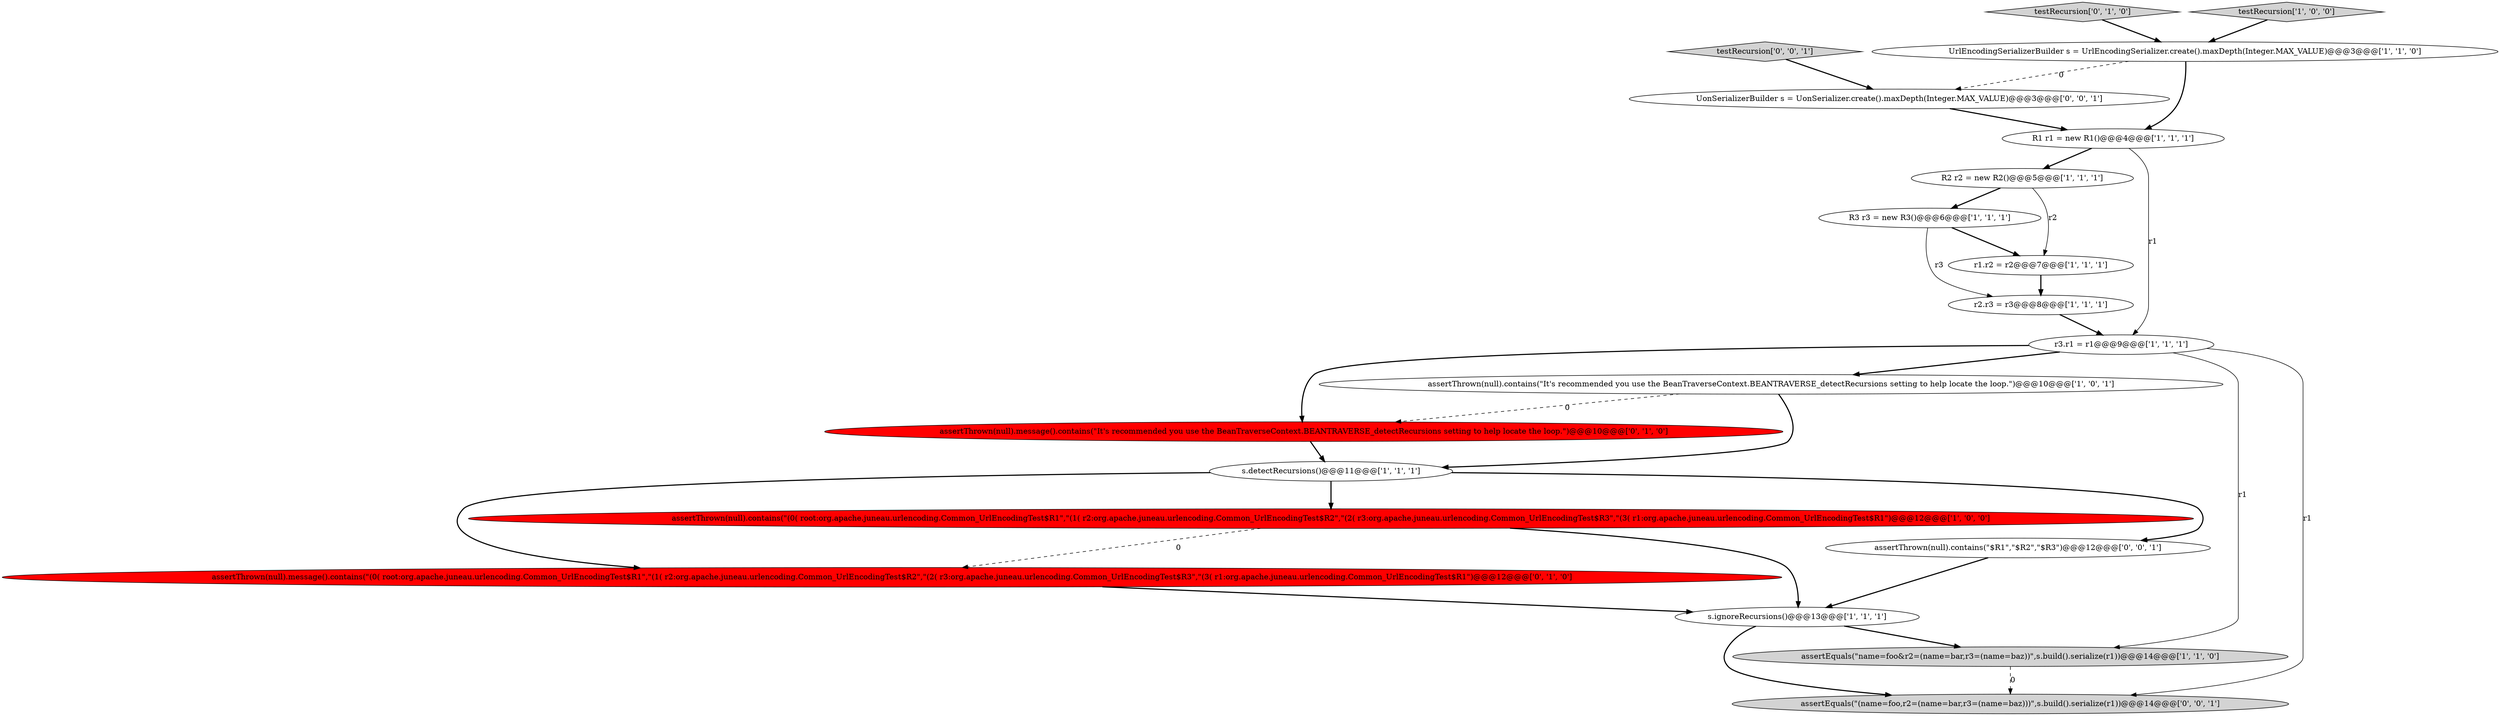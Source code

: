 digraph {
14 [style = filled, label = "assertThrown(null).message().contains(\"It's recommended you use the BeanTraverseContext.BEANTRAVERSE_detectRecursions setting to help locate the loop.\")@@@10@@@['0', '1', '0']", fillcolor = red, shape = ellipse image = "AAA1AAABBB2BBB"];
0 [style = filled, label = "assertThrown(null).contains(\"It's recommended you use the BeanTraverseContext.BEANTRAVERSE_detectRecursions setting to help locate the loop.\")@@@10@@@['1', '0', '1']", fillcolor = white, shape = ellipse image = "AAA0AAABBB1BBB"];
5 [style = filled, label = "UrlEncodingSerializerBuilder s = UrlEncodingSerializer.create().maxDepth(Integer.MAX_VALUE)@@@3@@@['1', '1', '0']", fillcolor = white, shape = ellipse image = "AAA0AAABBB1BBB"];
13 [style = filled, label = "testRecursion['0', '1', '0']", fillcolor = lightgray, shape = diamond image = "AAA0AAABBB2BBB"];
11 [style = filled, label = "r1.r2 = r2@@@7@@@['1', '1', '1']", fillcolor = white, shape = ellipse image = "AAA0AAABBB1BBB"];
12 [style = filled, label = "assertEquals(\"name=foo&r2=(name=bar,r3=(name=baz))\",s.build().serialize(r1))@@@14@@@['1', '1', '0']", fillcolor = lightgray, shape = ellipse image = "AAA0AAABBB1BBB"];
1 [style = filled, label = "R2 r2 = new R2()@@@5@@@['1', '1', '1']", fillcolor = white, shape = ellipse image = "AAA0AAABBB1BBB"];
7 [style = filled, label = "R3 r3 = new R3()@@@6@@@['1', '1', '1']", fillcolor = white, shape = ellipse image = "AAA0AAABBB1BBB"];
6 [style = filled, label = "s.ignoreRecursions()@@@13@@@['1', '1', '1']", fillcolor = white, shape = ellipse image = "AAA0AAABBB1BBB"];
2 [style = filled, label = "s.detectRecursions()@@@11@@@['1', '1', '1']", fillcolor = white, shape = ellipse image = "AAA0AAABBB1BBB"];
8 [style = filled, label = "r3.r1 = r1@@@9@@@['1', '1', '1']", fillcolor = white, shape = ellipse image = "AAA0AAABBB1BBB"];
4 [style = filled, label = "R1 r1 = new R1()@@@4@@@['1', '1', '1']", fillcolor = white, shape = ellipse image = "AAA0AAABBB1BBB"];
9 [style = filled, label = "assertThrown(null).contains(\"(0( root:org.apache.juneau.urlencoding.Common_UrlEncodingTest$R1\",\"(1( r2:org.apache.juneau.urlencoding.Common_UrlEncodingTest$R2\",\"(2( r3:org.apache.juneau.urlencoding.Common_UrlEncodingTest$R3\",\"(3( r1:org.apache.juneau.urlencoding.Common_UrlEncodingTest$R1\")@@@12@@@['1', '0', '0']", fillcolor = red, shape = ellipse image = "AAA1AAABBB1BBB"];
19 [style = filled, label = "testRecursion['0', '0', '1']", fillcolor = lightgray, shape = diamond image = "AAA0AAABBB3BBB"];
17 [style = filled, label = "assertThrown(null).contains(\"$R1\",\"$R2\",\"$R3\")@@@12@@@['0', '0', '1']", fillcolor = white, shape = ellipse image = "AAA0AAABBB3BBB"];
18 [style = filled, label = "assertEquals(\"(name=foo,r2=(name=bar,r3=(name=baz)))\",s.build().serialize(r1))@@@14@@@['0', '0', '1']", fillcolor = lightgray, shape = ellipse image = "AAA0AAABBB3BBB"];
10 [style = filled, label = "testRecursion['1', '0', '0']", fillcolor = lightgray, shape = diamond image = "AAA0AAABBB1BBB"];
15 [style = filled, label = "assertThrown(null).message().contains(\"(0( root:org.apache.juneau.urlencoding.Common_UrlEncodingTest$R1\",\"(1( r2:org.apache.juneau.urlencoding.Common_UrlEncodingTest$R2\",\"(2( r3:org.apache.juneau.urlencoding.Common_UrlEncodingTest$R3\",\"(3( r1:org.apache.juneau.urlencoding.Common_UrlEncodingTest$R1\")@@@12@@@['0', '1', '0']", fillcolor = red, shape = ellipse image = "AAA1AAABBB2BBB"];
3 [style = filled, label = "r2.r3 = r3@@@8@@@['1', '1', '1']", fillcolor = white, shape = ellipse image = "AAA0AAABBB1BBB"];
16 [style = filled, label = "UonSerializerBuilder s = UonSerializer.create().maxDepth(Integer.MAX_VALUE)@@@3@@@['0', '0', '1']", fillcolor = white, shape = ellipse image = "AAA0AAABBB3BBB"];
2->17 [style = bold, label=""];
7->11 [style = bold, label=""];
17->6 [style = bold, label=""];
6->18 [style = bold, label=""];
4->8 [style = solid, label="r1"];
0->2 [style = bold, label=""];
8->14 [style = bold, label=""];
15->6 [style = bold, label=""];
2->9 [style = bold, label=""];
1->11 [style = solid, label="r2"];
1->7 [style = bold, label=""];
8->18 [style = solid, label="r1"];
9->6 [style = bold, label=""];
19->16 [style = bold, label=""];
8->0 [style = bold, label=""];
0->14 [style = dashed, label="0"];
5->16 [style = dashed, label="0"];
10->5 [style = bold, label=""];
11->3 [style = bold, label=""];
3->8 [style = bold, label=""];
5->4 [style = bold, label=""];
2->15 [style = bold, label=""];
13->5 [style = bold, label=""];
12->18 [style = dashed, label="0"];
4->1 [style = bold, label=""];
14->2 [style = bold, label=""];
7->3 [style = solid, label="r3"];
16->4 [style = bold, label=""];
8->12 [style = solid, label="r1"];
9->15 [style = dashed, label="0"];
6->12 [style = bold, label=""];
}
